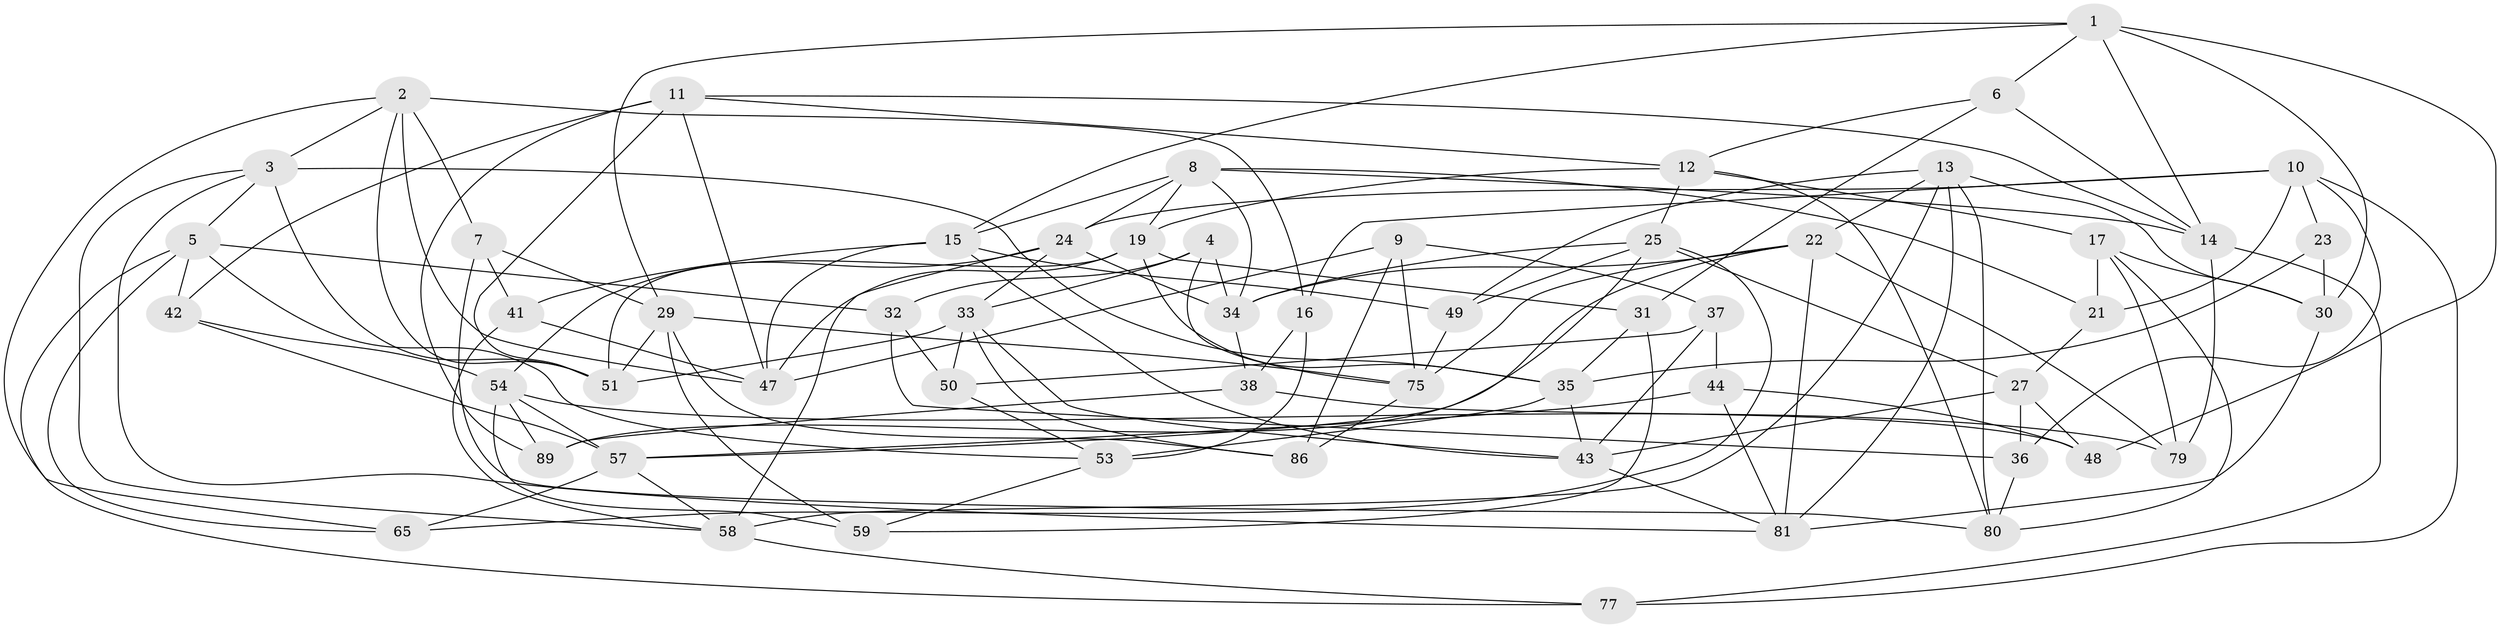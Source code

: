 // original degree distribution, {4: 1.0}
// Generated by graph-tools (version 1.1) at 2025/11/02/27/25 16:11:46]
// undirected, 56 vertices, 141 edges
graph export_dot {
graph [start="1"]
  node [color=gray90,style=filled];
  1 [super="+90"];
  2 [super="+26"];
  3 [super="+40"];
  4;
  5 [super="+28"];
  6;
  7;
  8 [super="+56"];
  9;
  10 [super="+52"];
  11 [super="+68"];
  12 [super="+69"];
  13 [super="+20"];
  14 [super="+88"];
  15 [super="+74"];
  16 [super="+45"];
  17 [super="+18"];
  19 [super="+78"];
  21;
  22 [super="+70"];
  23;
  24 [super="+39"];
  25 [super="+85"];
  27 [super="+46"];
  29 [super="+71"];
  30 [super="+72"];
  31;
  32;
  33 [super="+55"];
  34 [super="+63"];
  35 [super="+60"];
  36;
  37;
  38 [super="+61"];
  41;
  42;
  43 [super="+64"];
  44;
  47 [super="+76"];
  48 [super="+62"];
  49;
  50;
  51 [super="+82"];
  53 [super="+73"];
  54 [super="+87"];
  57 [super="+66"];
  58 [super="+67"];
  59;
  65;
  75 [super="+84"];
  77;
  79;
  80 [super="+83"];
  81 [super="+91"];
  86;
  89;
  1 -- 29;
  1 -- 15;
  1 -- 6;
  1 -- 30;
  1 -- 48;
  1 -- 14;
  2 -- 65;
  2 -- 3;
  2 -- 7;
  2 -- 16;
  2 -- 51;
  2 -- 47;
  3 -- 5;
  3 -- 81;
  3 -- 58;
  3 -- 51;
  3 -- 35;
  4 -- 75;
  4 -- 32;
  4 -- 34;
  4 -- 33;
  5 -- 32;
  5 -- 77;
  5 -- 53;
  5 -- 65;
  5 -- 42;
  6 -- 12;
  6 -- 31;
  6 -- 14;
  7 -- 41;
  7 -- 80;
  7 -- 29;
  8 -- 14;
  8 -- 21;
  8 -- 15;
  8 -- 24;
  8 -- 34;
  8 -- 19;
  9 -- 86;
  9 -- 75;
  9 -- 37;
  9 -- 47;
  10 -- 36;
  10 -- 24;
  10 -- 23;
  10 -- 77;
  10 -- 21;
  10 -- 16;
  11 -- 89;
  11 -- 51;
  11 -- 42;
  11 -- 47;
  11 -- 12;
  11 -- 14;
  12 -- 19;
  12 -- 80;
  12 -- 25;
  12 -- 17;
  13 -- 80;
  13 -- 30;
  13 -- 81;
  13 -- 49;
  13 -- 58;
  13 -- 22;
  14 -- 79;
  14 -- 77;
  15 -- 41;
  15 -- 49;
  15 -- 47;
  15 -- 43;
  16 -- 53 [weight=2];
  16 -- 38 [weight=2];
  17 -- 80 [weight=2];
  17 -- 21;
  17 -- 30;
  17 -- 79;
  19 -- 31;
  19 -- 47;
  19 -- 51;
  19 -- 35;
  21 -- 27;
  22 -- 89;
  22 -- 75;
  22 -- 34;
  22 -- 79;
  22 -- 81;
  23 -- 30 [weight=2];
  23 -- 35;
  24 -- 33;
  24 -- 34;
  24 -- 58;
  24 -- 54;
  25 -- 57;
  25 -- 49;
  25 -- 65;
  25 -- 34;
  25 -- 27;
  27 -- 48 [weight=2];
  27 -- 36;
  27 -- 43;
  29 -- 51;
  29 -- 59;
  29 -- 75;
  29 -- 86;
  30 -- 81;
  31 -- 35;
  31 -- 59;
  32 -- 50;
  32 -- 36;
  33 -- 86;
  33 -- 43;
  33 -- 51;
  33 -- 50;
  34 -- 38;
  35 -- 43;
  35 -- 53;
  36 -- 80;
  37 -- 44;
  37 -- 50;
  37 -- 43;
  38 -- 48 [weight=2];
  38 -- 89;
  41 -- 58;
  41 -- 47;
  42 -- 54;
  42 -- 57;
  43 -- 81;
  44 -- 81;
  44 -- 57;
  44 -- 48;
  49 -- 75;
  50 -- 53;
  53 -- 59;
  54 -- 89;
  54 -- 57;
  54 -- 59;
  54 -- 79;
  57 -- 58;
  57 -- 65;
  58 -- 77;
  75 -- 86;
}
